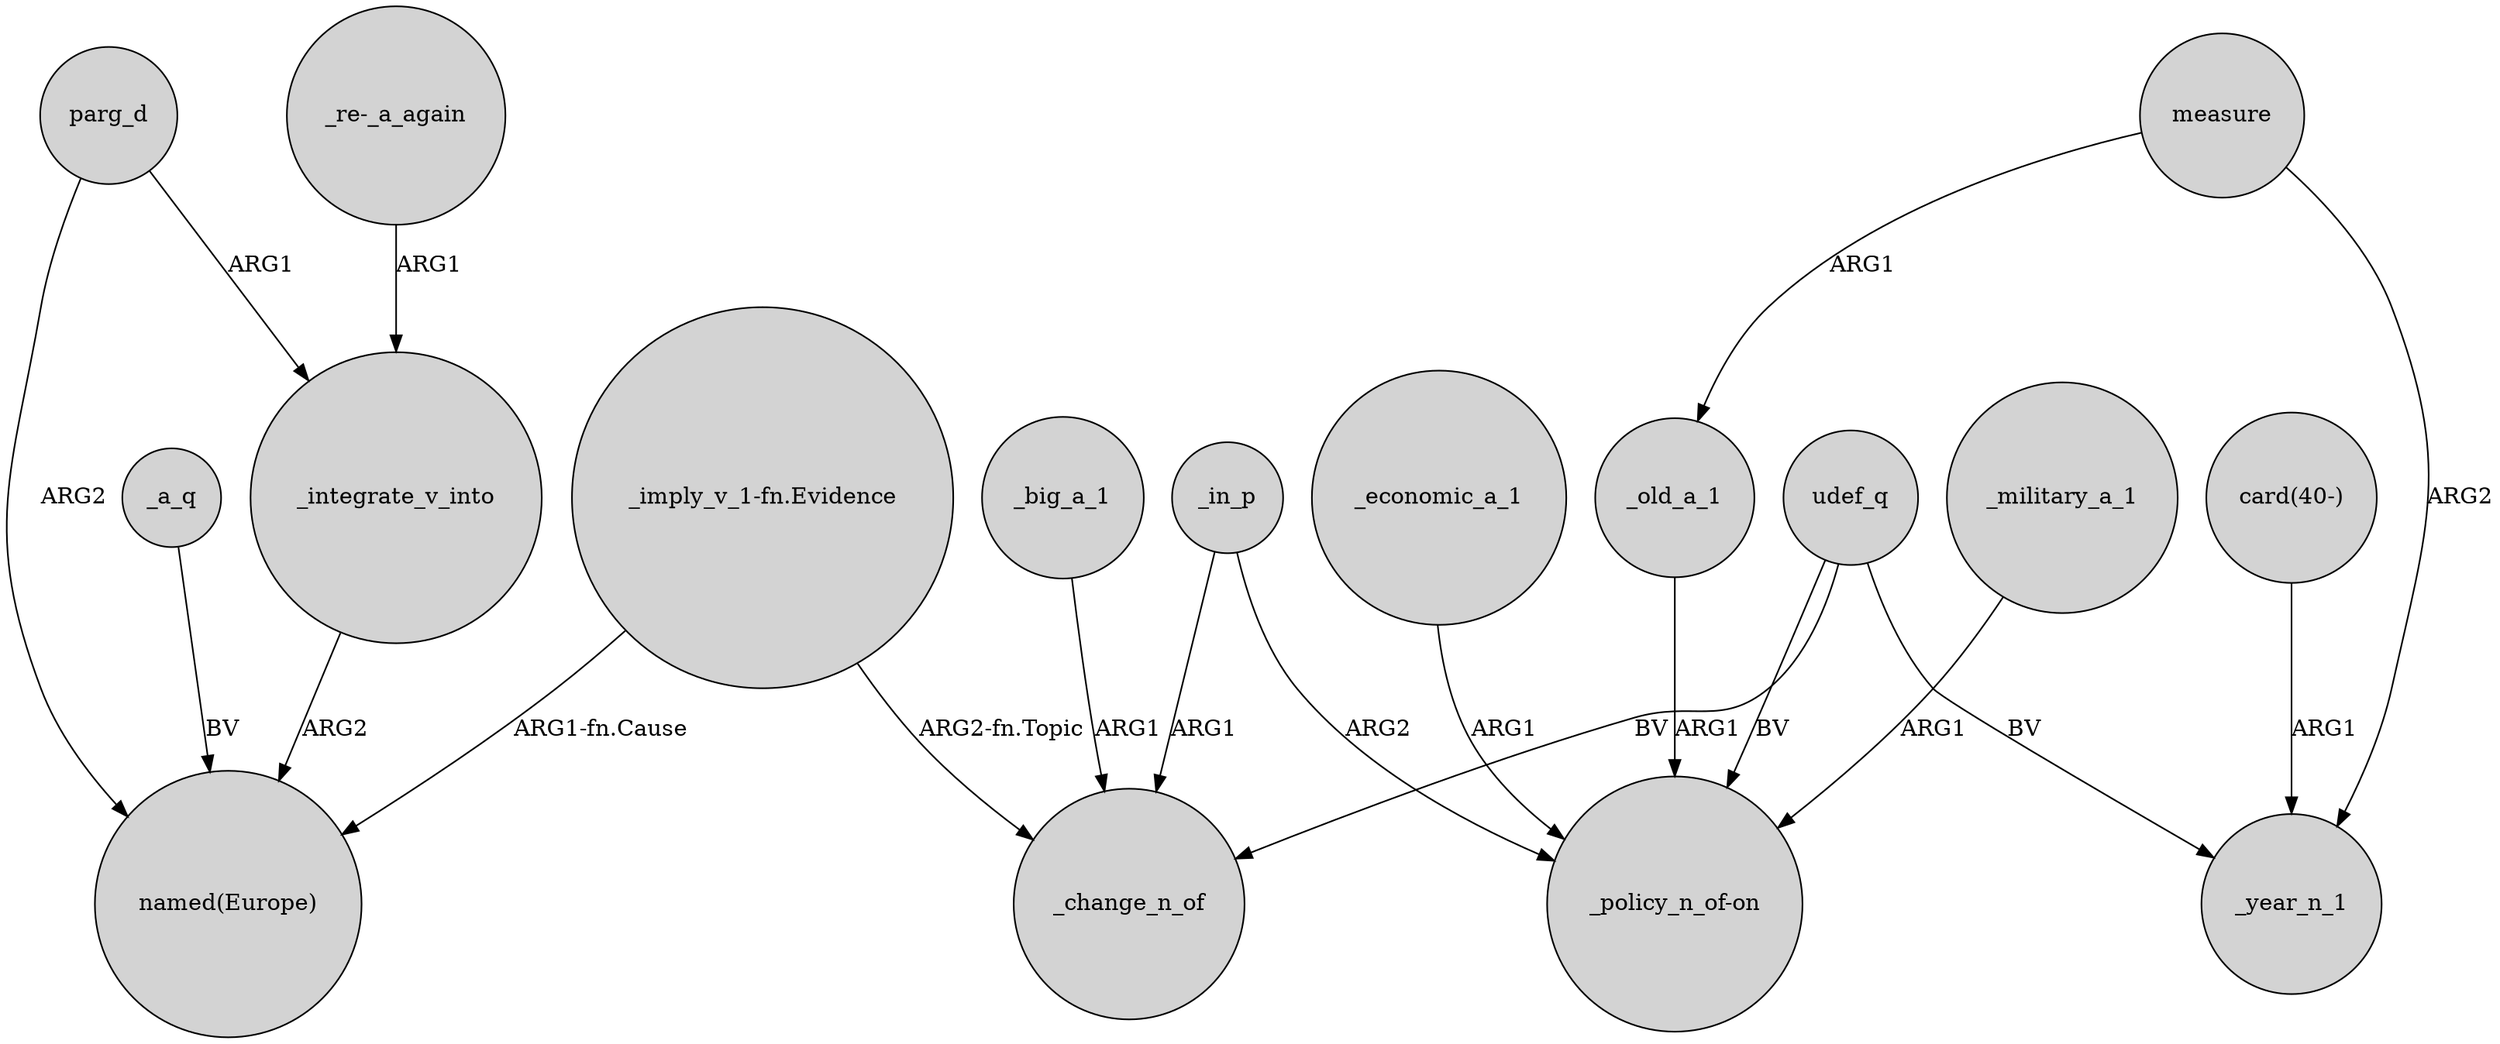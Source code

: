 digraph {
	node [shape=circle style=filled]
	parg_d -> "named(Europe)" [label=ARG2]
	_a_q -> "named(Europe)" [label=BV]
	_in_p -> "_policy_n_of-on" [label=ARG2]
	_military_a_1 -> "_policy_n_of-on" [label=ARG1]
	measure -> _year_n_1 [label=ARG2]
	_old_a_1 -> "_policy_n_of-on" [label=ARG1]
	_big_a_1 -> _change_n_of [label=ARG1]
	"_re-_a_again" -> _integrate_v_into [label=ARG1]
	parg_d -> _integrate_v_into [label=ARG1]
	udef_q -> "_policy_n_of-on" [label=BV]
	"_imply_v_1-fn.Evidence" -> _change_n_of [label="ARG2-fn.Topic"]
	"_imply_v_1-fn.Evidence" -> "named(Europe)" [label="ARG1-fn.Cause"]
	measure -> _old_a_1 [label=ARG1]
	_in_p -> _change_n_of [label=ARG1]
	_integrate_v_into -> "named(Europe)" [label=ARG2]
	udef_q -> _change_n_of [label=BV]
	_economic_a_1 -> "_policy_n_of-on" [label=ARG1]
	udef_q -> _year_n_1 [label=BV]
	"card(40-)" -> _year_n_1 [label=ARG1]
}
